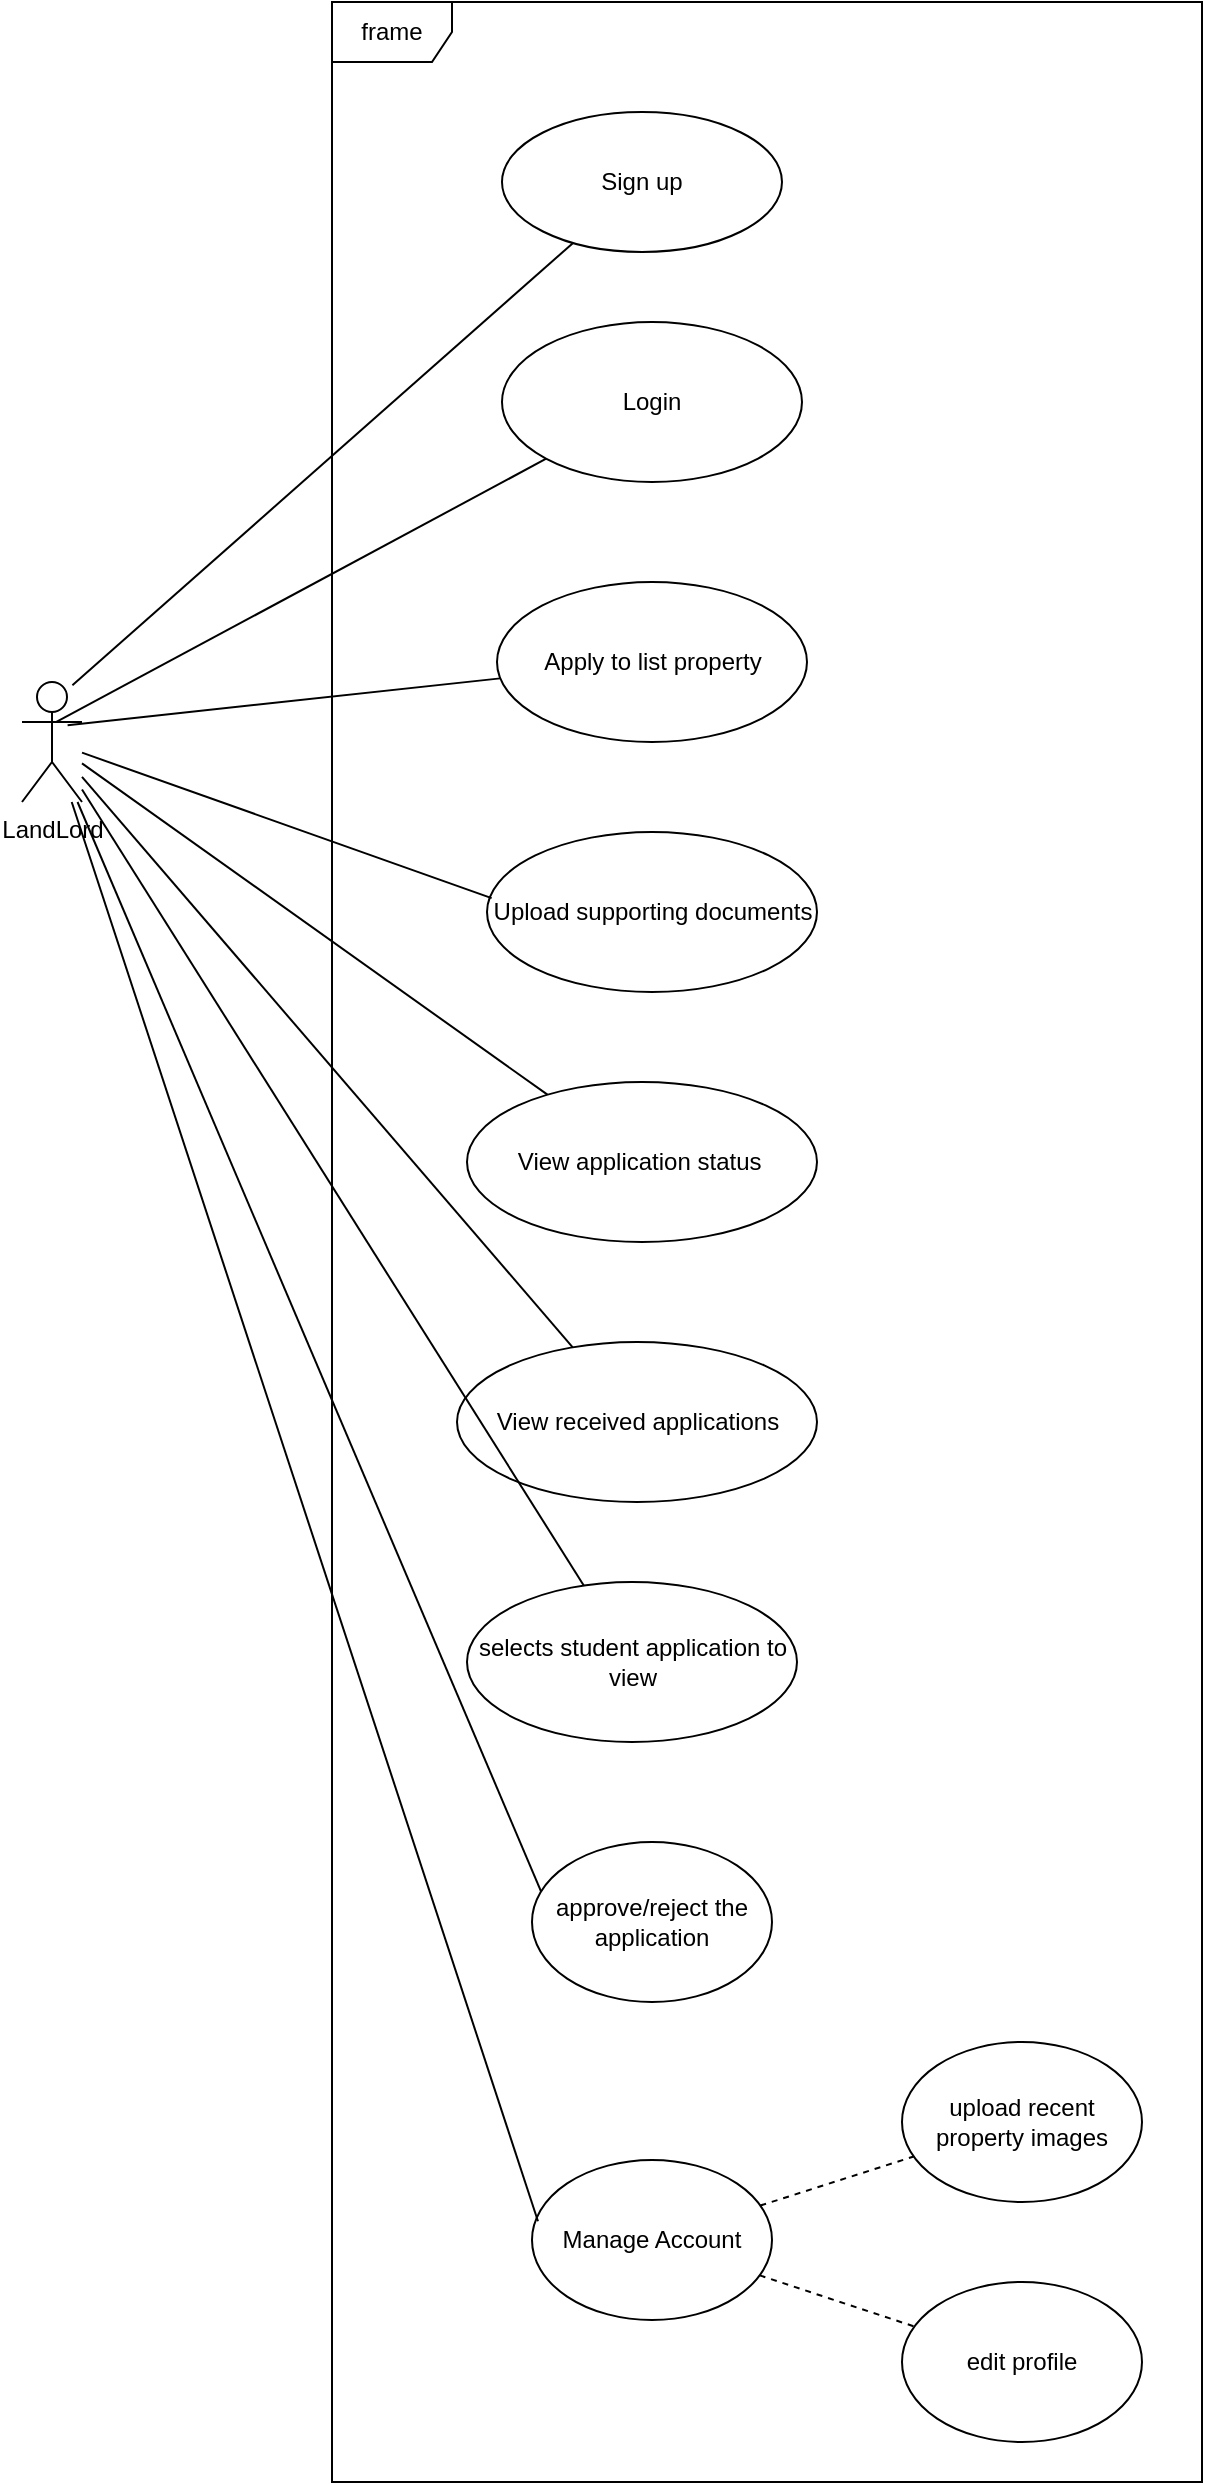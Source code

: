 <mxfile version="24.2.5" type="github">
  <diagram name="Page-1" id="x1DN1nLivGBnPnscxvWS">
    <mxGraphModel dx="611" dy="372" grid="1" gridSize="10" guides="1" tooltips="1" connect="1" arrows="1" fold="1" page="1" pageScale="1" pageWidth="827" pageHeight="1169" math="0" shadow="0">
      <root>
        <mxCell id="0" />
        <mxCell id="1" parent="0" />
        <mxCell id="pR162YDgCy7yolBOsbA_-1" value="LandLord" style="shape=umlActor;verticalLabelPosition=bottom;verticalAlign=top;html=1;" parent="1" vertex="1">
          <mxGeometry x="30" y="430" width="30" height="60" as="geometry" />
        </mxCell>
        <mxCell id="pR162YDgCy7yolBOsbA_-2" value="frame" style="shape=umlFrame;whiteSpace=wrap;html=1;pointerEvents=0;" parent="1" vertex="1">
          <mxGeometry x="185" y="90" width="435" height="1240" as="geometry" />
        </mxCell>
        <mxCell id="pR162YDgCy7yolBOsbA_-3" value="Sign up" style="ellipse;whiteSpace=wrap;html=1;" parent="1" vertex="1">
          <mxGeometry x="270" y="145" width="140" height="70" as="geometry" />
        </mxCell>
        <mxCell id="is5QXzpmRjvDhKgGf_G8-1" value="Login" style="ellipse;whiteSpace=wrap;html=1;" parent="1" vertex="1">
          <mxGeometry x="270" y="250" width="150" height="80" as="geometry" />
        </mxCell>
        <mxCell id="is5QXzpmRjvDhKgGf_G8-2" value="Apply to list property" style="ellipse;whiteSpace=wrap;html=1;" parent="1" vertex="1">
          <mxGeometry x="267.5" y="380" width="155" height="80" as="geometry" />
        </mxCell>
        <mxCell id="is5QXzpmRjvDhKgGf_G8-3" value="Upload supporting documents" style="ellipse;whiteSpace=wrap;html=1;" parent="1" vertex="1">
          <mxGeometry x="262.5" y="505" width="165" height="80" as="geometry" />
        </mxCell>
        <mxCell id="is5QXzpmRjvDhKgGf_G8-4" value="View application status&amp;nbsp;" style="ellipse;whiteSpace=wrap;html=1;" parent="1" vertex="1">
          <mxGeometry x="252.5" y="630" width="175" height="80" as="geometry" />
        </mxCell>
        <mxCell id="is5QXzpmRjvDhKgGf_G8-5" value="View received applications" style="ellipse;whiteSpace=wrap;html=1;" parent="1" vertex="1">
          <mxGeometry x="247.5" y="760" width="180" height="80" as="geometry" />
        </mxCell>
        <mxCell id="is5QXzpmRjvDhKgGf_G8-6" value="selects student application to view" style="ellipse;whiteSpace=wrap;html=1;" parent="1" vertex="1">
          <mxGeometry x="252.5" y="880" width="165" height="80" as="geometry" />
        </mxCell>
        <mxCell id="is5QXzpmRjvDhKgGf_G8-7" value="approve/reject the application" style="ellipse;whiteSpace=wrap;html=1;" parent="1" vertex="1">
          <mxGeometry x="285" y="1010" width="120" height="80" as="geometry" />
        </mxCell>
        <mxCell id="is5QXzpmRjvDhKgGf_G8-8" value="Manage Account" style="ellipse;whiteSpace=wrap;html=1;" parent="1" vertex="1">
          <mxGeometry x="285" y="1169" width="120" height="80" as="geometry" />
        </mxCell>
        <mxCell id="is5QXzpmRjvDhKgGf_G8-13" value="" style="endArrow=none;html=1;rounded=0;exitX=0.573;exitY=0.333;exitDx=0;exitDy=0;exitPerimeter=0;endFill=0;" parent="1" source="pR162YDgCy7yolBOsbA_-1" target="is5QXzpmRjvDhKgGf_G8-1" edge="1">
          <mxGeometry width="50" height="50" relative="1" as="geometry">
            <mxPoint x="30" y="440" as="sourcePoint" />
            <mxPoint x="80" y="390" as="targetPoint" />
          </mxGeometry>
        </mxCell>
        <mxCell id="is5QXzpmRjvDhKgGf_G8-14" value="" style="endArrow=none;html=1;rounded=0;exitX=0.84;exitY=0.027;exitDx=0;exitDy=0;exitPerimeter=0;endFill=0;" parent="1" source="pR162YDgCy7yolBOsbA_-1" target="pR162YDgCy7yolBOsbA_-3" edge="1">
          <mxGeometry width="50" height="50" relative="1" as="geometry">
            <mxPoint x="60" y="420" as="sourcePoint" />
            <mxPoint x="80" y="390" as="targetPoint" />
          </mxGeometry>
        </mxCell>
        <mxCell id="is5QXzpmRjvDhKgGf_G8-15" value="" style="endArrow=none;html=1;rounded=0;exitX=0.76;exitY=0.36;exitDx=0;exitDy=0;exitPerimeter=0;endFill=0;" parent="1" source="pR162YDgCy7yolBOsbA_-1" target="is5QXzpmRjvDhKgGf_G8-2" edge="1">
          <mxGeometry width="50" height="50" relative="1" as="geometry">
            <mxPoint x="30" y="440" as="sourcePoint" />
            <mxPoint x="80" y="390" as="targetPoint" />
          </mxGeometry>
        </mxCell>
        <mxCell id="is5QXzpmRjvDhKgGf_G8-16" value="" style="endArrow=none;html=1;rounded=0;entryX=0.014;entryY=0.413;entryDx=0;entryDy=0;entryPerimeter=0;endFill=0;" parent="1" source="pR162YDgCy7yolBOsbA_-1" target="is5QXzpmRjvDhKgGf_G8-3" edge="1">
          <mxGeometry width="50" height="50" relative="1" as="geometry">
            <mxPoint x="30" y="620" as="sourcePoint" />
            <mxPoint x="80" y="570" as="targetPoint" />
          </mxGeometry>
        </mxCell>
        <mxCell id="is5QXzpmRjvDhKgGf_G8-17" value="" style="endArrow=none;html=1;rounded=0;endFill=0;" parent="1" source="pR162YDgCy7yolBOsbA_-1" target="is5QXzpmRjvDhKgGf_G8-4" edge="1">
          <mxGeometry width="50" height="50" relative="1" as="geometry">
            <mxPoint x="30" y="620" as="sourcePoint" />
            <mxPoint x="80" y="570" as="targetPoint" />
          </mxGeometry>
        </mxCell>
        <mxCell id="is5QXzpmRjvDhKgGf_G8-18" value="" style="endArrow=none;html=1;rounded=0;endFill=0;" parent="1" source="pR162YDgCy7yolBOsbA_-1" target="is5QXzpmRjvDhKgGf_G8-5" edge="1">
          <mxGeometry width="50" height="50" relative="1" as="geometry">
            <mxPoint x="30" y="810" as="sourcePoint" />
            <mxPoint x="80" y="760" as="targetPoint" />
          </mxGeometry>
        </mxCell>
        <mxCell id="is5QXzpmRjvDhKgGf_G8-19" value="" style="endArrow=none;html=1;rounded=0;endFill=0;" parent="1" source="pR162YDgCy7yolBOsbA_-1" target="is5QXzpmRjvDhKgGf_G8-6" edge="1">
          <mxGeometry width="50" height="50" relative="1" as="geometry">
            <mxPoint x="30" y="870" as="sourcePoint" />
            <mxPoint x="80" y="820" as="targetPoint" />
          </mxGeometry>
        </mxCell>
        <mxCell id="is5QXzpmRjvDhKgGf_G8-20" value="" style="endArrow=none;html=1;rounded=0;entryX=0.038;entryY=0.31;entryDx=0;entryDy=0;entryPerimeter=0;endFill=0;" parent="1" source="pR162YDgCy7yolBOsbA_-1" target="is5QXzpmRjvDhKgGf_G8-7" edge="1">
          <mxGeometry width="50" height="50" relative="1" as="geometry">
            <mxPoint x="90" y="870" as="sourcePoint" />
            <mxPoint x="140" y="820" as="targetPoint" />
          </mxGeometry>
        </mxCell>
        <mxCell id="is5QXzpmRjvDhKgGf_G8-21" value="" style="endArrow=none;html=1;rounded=0;entryX=0.025;entryY=0.383;entryDx=0;entryDy=0;entryPerimeter=0;endFill=0;" parent="1" source="pR162YDgCy7yolBOsbA_-1" target="is5QXzpmRjvDhKgGf_G8-8" edge="1">
          <mxGeometry width="50" height="50" relative="1" as="geometry">
            <mxPoint x="70" y="700" as="sourcePoint" />
            <mxPoint x="140" y="1090" as="targetPoint" />
          </mxGeometry>
        </mxCell>
        <mxCell id="is5QXzpmRjvDhKgGf_G8-23" value="" style="endArrow=none;dashed=1;html=1;rounded=0;" parent="1" source="is5QXzpmRjvDhKgGf_G8-8" target="is5QXzpmRjvDhKgGf_G8-24" edge="1">
          <mxGeometry width="50" height="50" relative="1" as="geometry">
            <mxPoint x="410" y="1200" as="sourcePoint" />
            <mxPoint x="460" y="1150" as="targetPoint" />
          </mxGeometry>
        </mxCell>
        <mxCell id="is5QXzpmRjvDhKgGf_G8-24" value="upload recent property images" style="ellipse;whiteSpace=wrap;html=1;" parent="1" vertex="1">
          <mxGeometry x="470" y="1110" width="120" height="80" as="geometry" />
        </mxCell>
        <mxCell id="is5QXzpmRjvDhKgGf_G8-25" value="edit profile" style="ellipse;whiteSpace=wrap;html=1;" parent="1" vertex="1">
          <mxGeometry x="470" y="1230" width="120" height="80" as="geometry" />
        </mxCell>
        <mxCell id="is5QXzpmRjvDhKgGf_G8-26" value="" style="endArrow=none;dashed=1;html=1;rounded=0;" parent="1" source="is5QXzpmRjvDhKgGf_G8-8" target="is5QXzpmRjvDhKgGf_G8-25" edge="1">
          <mxGeometry width="50" height="50" relative="1" as="geometry">
            <mxPoint x="405" y="1260" as="sourcePoint" />
            <mxPoint x="455" y="1210" as="targetPoint" />
          </mxGeometry>
        </mxCell>
      </root>
    </mxGraphModel>
  </diagram>
</mxfile>
